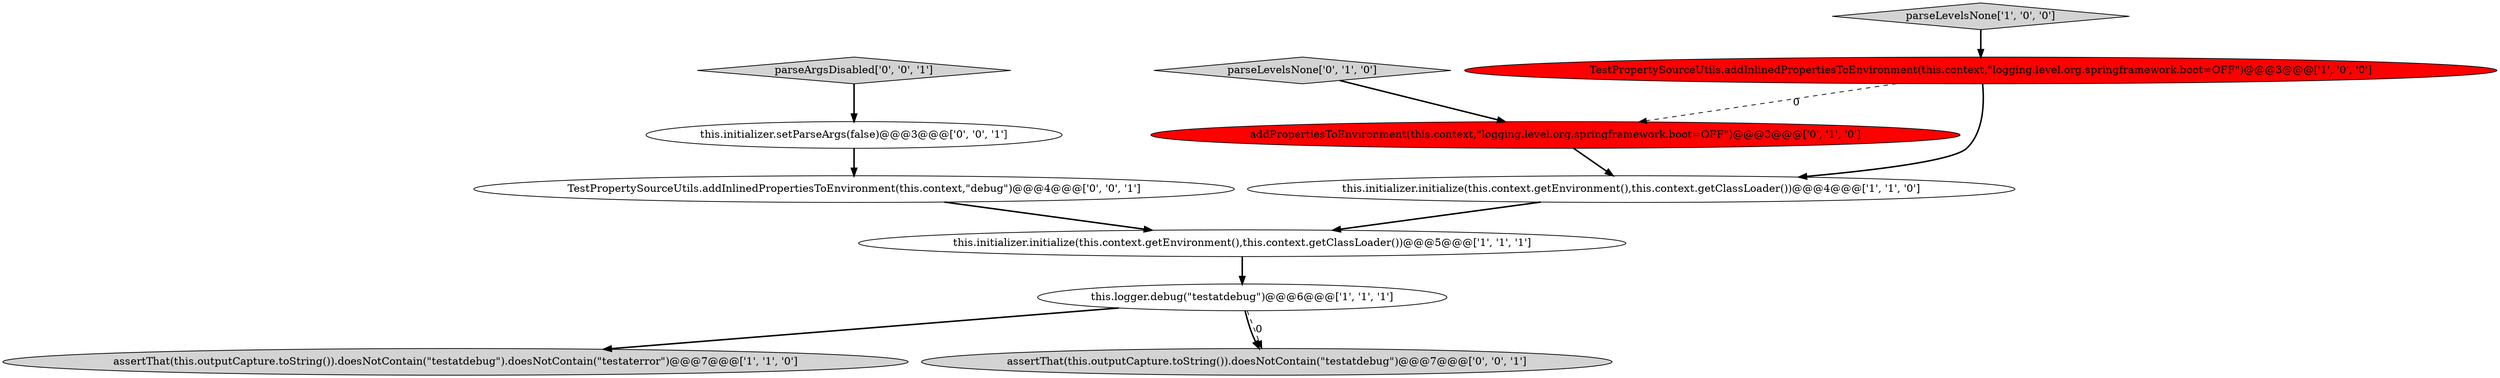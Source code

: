 digraph {
3 [style = filled, label = "this.initializer.initialize(this.context.getEnvironment(),this.context.getClassLoader())@@@4@@@['1', '1', '0']", fillcolor = white, shape = ellipse image = "AAA0AAABBB1BBB"];
0 [style = filled, label = "TestPropertySourceUtils.addInlinedPropertiesToEnvironment(this.context,\"logging.level.org.springframework.boot=OFF\")@@@3@@@['1', '0', '0']", fillcolor = red, shape = ellipse image = "AAA1AAABBB1BBB"];
1 [style = filled, label = "assertThat(this.outputCapture.toString()).doesNotContain(\"testatdebug\").doesNotContain(\"testaterror\")@@@7@@@['1', '1', '0']", fillcolor = lightgray, shape = ellipse image = "AAA0AAABBB1BBB"];
6 [style = filled, label = "addPropertiesToEnvironment(this.context,\"logging.level.org.springframework.boot=OFF\")@@@3@@@['0', '1', '0']", fillcolor = red, shape = ellipse image = "AAA1AAABBB2BBB"];
8 [style = filled, label = "parseArgsDisabled['0', '0', '1']", fillcolor = lightgray, shape = diamond image = "AAA0AAABBB3BBB"];
4 [style = filled, label = "this.logger.debug(\"testatdebug\")@@@6@@@['1', '1', '1']", fillcolor = white, shape = ellipse image = "AAA0AAABBB1BBB"];
5 [style = filled, label = "this.initializer.initialize(this.context.getEnvironment(),this.context.getClassLoader())@@@5@@@['1', '1', '1']", fillcolor = white, shape = ellipse image = "AAA0AAABBB1BBB"];
9 [style = filled, label = "assertThat(this.outputCapture.toString()).doesNotContain(\"testatdebug\")@@@7@@@['0', '0', '1']", fillcolor = lightgray, shape = ellipse image = "AAA0AAABBB3BBB"];
2 [style = filled, label = "parseLevelsNone['1', '0', '0']", fillcolor = lightgray, shape = diamond image = "AAA0AAABBB1BBB"];
10 [style = filled, label = "this.initializer.setParseArgs(false)@@@3@@@['0', '0', '1']", fillcolor = white, shape = ellipse image = "AAA0AAABBB3BBB"];
7 [style = filled, label = "parseLevelsNone['0', '1', '0']", fillcolor = lightgray, shape = diamond image = "AAA0AAABBB2BBB"];
11 [style = filled, label = "TestPropertySourceUtils.addInlinedPropertiesToEnvironment(this.context,\"debug\")@@@4@@@['0', '0', '1']", fillcolor = white, shape = ellipse image = "AAA0AAABBB3BBB"];
0->3 [style = bold, label=""];
4->9 [style = bold, label=""];
6->3 [style = bold, label=""];
8->10 [style = bold, label=""];
11->5 [style = bold, label=""];
4->9 [style = dashed, label="0"];
4->1 [style = bold, label=""];
2->0 [style = bold, label=""];
3->5 [style = bold, label=""];
5->4 [style = bold, label=""];
7->6 [style = bold, label=""];
0->6 [style = dashed, label="0"];
10->11 [style = bold, label=""];
}
